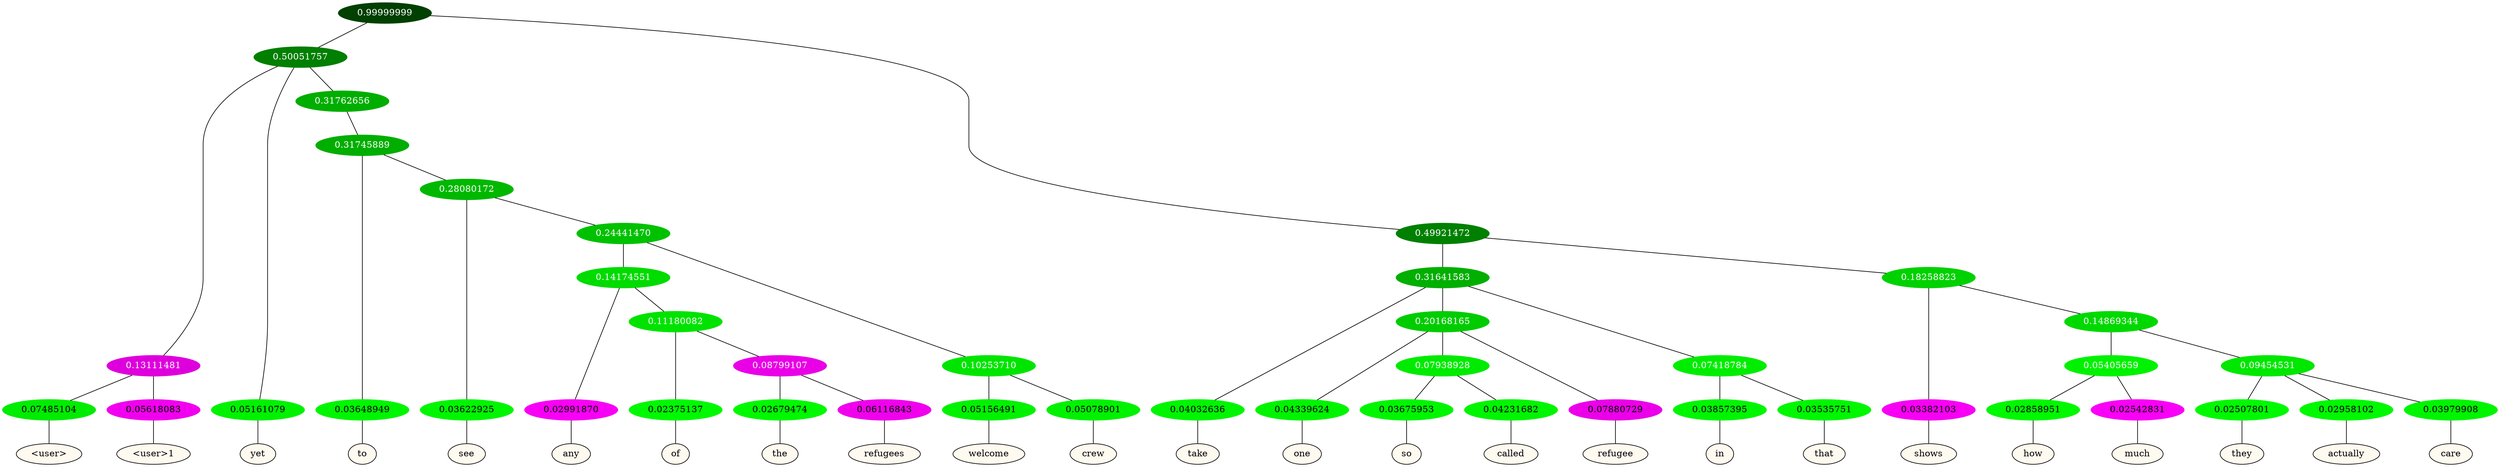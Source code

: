 graph {
	node [format=png height=0.15 nodesep=0.001 ordering=out overlap=prism overlap_scaling=0.01 ranksep=0.001 ratio=0.2 style=filled width=0.15]
	{
		rank=same
		a_w_8 [label="\<user\>" color=black fillcolor=floralwhite style="filled,solid"]
		a_w_9 [label="\<user\>1" color=black fillcolor=floralwhite style="filled,solid"]
		a_w_4 [label=yet color=black fillcolor=floralwhite style="filled,solid"]
		a_w_16 [label=to color=black fillcolor=floralwhite style="filled,solid"]
		a_w_25 [label=see color=black fillcolor=floralwhite style="filled,solid"]
		a_w_36 [label=any color=black fillcolor=floralwhite style="filled,solid"]
		a_w_40 [label=of color=black fillcolor=floralwhite style="filled,solid"]
		a_w_42 [label=the color=black fillcolor=floralwhite style="filled,solid"]
		a_w_43 [label=refugees color=black fillcolor=floralwhite style="filled,solid"]
		a_w_38 [label=welcome color=black fillcolor=floralwhite style="filled,solid"]
		a_w_39 [label=crew color=black fillcolor=floralwhite style="filled,solid"]
		a_w_11 [label=take color=black fillcolor=floralwhite style="filled,solid"]
		a_w_18 [label=one color=black fillcolor=floralwhite style="filled,solid"]
		a_w_27 [label=so color=black fillcolor=floralwhite style="filled,solid"]
		a_w_28 [label=called color=black fillcolor=floralwhite style="filled,solid"]
		a_w_20 [label=refugee color=black fillcolor=floralwhite style="filled,solid"]
		a_w_21 [label=in color=black fillcolor=floralwhite style="filled,solid"]
		a_w_22 [label=that color=black fillcolor=floralwhite style="filled,solid"]
		a_w_14 [label=shows color=black fillcolor=floralwhite style="filled,solid"]
		a_w_29 [label=how color=black fillcolor=floralwhite style="filled,solid"]
		a_w_30 [label=much color=black fillcolor=floralwhite style="filled,solid"]
		a_w_31 [label=they color=black fillcolor=floralwhite style="filled,solid"]
		a_w_32 [label=actually color=black fillcolor=floralwhite style="filled,solid"]
		a_w_33 [label=care color=black fillcolor=floralwhite style="filled,solid"]
	}
	a_n_8 -- a_w_8
	a_n_9 -- a_w_9
	a_n_4 -- a_w_4
	a_n_16 -- a_w_16
	a_n_25 -- a_w_25
	a_n_36 -- a_w_36
	a_n_40 -- a_w_40
	a_n_42 -- a_w_42
	a_n_43 -- a_w_43
	a_n_38 -- a_w_38
	a_n_39 -- a_w_39
	a_n_11 -- a_w_11
	a_n_18 -- a_w_18
	a_n_27 -- a_w_27
	a_n_28 -- a_w_28
	a_n_20 -- a_w_20
	a_n_21 -- a_w_21
	a_n_22 -- a_w_22
	a_n_14 -- a_w_14
	a_n_29 -- a_w_29
	a_n_30 -- a_w_30
	a_n_31 -- a_w_31
	a_n_32 -- a_w_32
	a_n_33 -- a_w_33
	{
		rank=same
		a_n_8 [label=0.07485104 color="0.334 1.000 0.925" fontcolor=black]
		a_n_9 [label=0.05618083 color="0.835 1.000 0.944" fontcolor=black]
		a_n_4 [label=0.05161079 color="0.334 1.000 0.948" fontcolor=black]
		a_n_16 [label=0.03648949 color="0.334 1.000 0.964" fontcolor=black]
		a_n_25 [label=0.03622925 color="0.334 1.000 0.964" fontcolor=black]
		a_n_36 [label=0.02991870 color="0.835 1.000 0.970" fontcolor=black]
		a_n_40 [label=0.02375137 color="0.334 1.000 0.976" fontcolor=black]
		a_n_42 [label=0.02679474 color="0.334 1.000 0.973" fontcolor=black]
		a_n_43 [label=0.06116843 color="0.835 1.000 0.939" fontcolor=black]
		a_n_38 [label=0.05156491 color="0.334 1.000 0.948" fontcolor=black]
		a_n_39 [label=0.05078901 color="0.334 1.000 0.949" fontcolor=black]
		a_n_11 [label=0.04032636 color="0.334 1.000 0.960" fontcolor=black]
		a_n_18 [label=0.04339624 color="0.334 1.000 0.957" fontcolor=black]
		a_n_27 [label=0.03675953 color="0.334 1.000 0.963" fontcolor=black]
		a_n_28 [label=0.04231682 color="0.334 1.000 0.958" fontcolor=black]
		a_n_20 [label=0.07880729 color="0.835 1.000 0.921" fontcolor=black]
		a_n_21 [label=0.03857395 color="0.334 1.000 0.961" fontcolor=black]
		a_n_22 [label=0.03535751 color="0.334 1.000 0.965" fontcolor=black]
		a_n_14 [label=0.03382103 color="0.835 1.000 0.966" fontcolor=black]
		a_n_29 [label=0.02858951 color="0.334 1.000 0.971" fontcolor=black]
		a_n_30 [label=0.02542831 color="0.835 1.000 0.975" fontcolor=black]
		a_n_31 [label=0.02507801 color="0.334 1.000 0.975" fontcolor=black]
		a_n_32 [label=0.02958102 color="0.334 1.000 0.970" fontcolor=black]
		a_n_33 [label=0.03979908 color="0.334 1.000 0.960" fontcolor=black]
	}
	a_n_0 [label=0.99999999 color="0.334 1.000 0.250" fontcolor=grey99]
	a_n_1 [label=0.50051757 color="0.334 1.000 0.499" fontcolor=grey99]
	a_n_0 -- a_n_1
	a_n_2 [label=0.49921472 color="0.334 1.000 0.501" fontcolor=grey99]
	a_n_0 -- a_n_2
	a_n_3 [label=0.13111481 color="0.835 1.000 0.869" fontcolor=grey99]
	a_n_1 -- a_n_3
	a_n_1 -- a_n_4
	a_n_5 [label=0.31762656 color="0.334 1.000 0.682" fontcolor=grey99]
	a_n_1 -- a_n_5
	a_n_6 [label=0.31641583 color="0.334 1.000 0.684" fontcolor=grey99]
	a_n_2 -- a_n_6
	a_n_7 [label=0.18258823 color="0.334 1.000 0.817" fontcolor=grey99]
	a_n_2 -- a_n_7
	a_n_3 -- a_n_8
	a_n_3 -- a_n_9
	a_n_10 [label=0.31745889 color="0.334 1.000 0.683" fontcolor=grey99]
	a_n_5 -- a_n_10
	a_n_6 -- a_n_11
	a_n_12 [label=0.20168165 color="0.334 1.000 0.798" fontcolor=grey99]
	a_n_6 -- a_n_12
	a_n_13 [label=0.07418784 color="0.334 1.000 0.926" fontcolor=grey99]
	a_n_6 -- a_n_13
	a_n_7 -- a_n_14
	a_n_15 [label=0.14869344 color="0.334 1.000 0.851" fontcolor=grey99]
	a_n_7 -- a_n_15
	a_n_10 -- a_n_16
	a_n_17 [label=0.28080172 color="0.334 1.000 0.719" fontcolor=grey99]
	a_n_10 -- a_n_17
	a_n_12 -- a_n_18
	a_n_19 [label=0.07938928 color="0.334 1.000 0.921" fontcolor=grey99]
	a_n_12 -- a_n_19
	a_n_12 -- a_n_20
	a_n_13 -- a_n_21
	a_n_13 -- a_n_22
	a_n_23 [label=0.05405659 color="0.334 1.000 0.946" fontcolor=grey99]
	a_n_15 -- a_n_23
	a_n_24 [label=0.09454531 color="0.334 1.000 0.905" fontcolor=grey99]
	a_n_15 -- a_n_24
	a_n_17 -- a_n_25
	a_n_26 [label=0.24441470 color="0.334 1.000 0.756" fontcolor=grey99]
	a_n_17 -- a_n_26
	a_n_19 -- a_n_27
	a_n_19 -- a_n_28
	a_n_23 -- a_n_29
	a_n_23 -- a_n_30
	a_n_24 -- a_n_31
	a_n_24 -- a_n_32
	a_n_24 -- a_n_33
	a_n_34 [label=0.14174551 color="0.334 1.000 0.858" fontcolor=grey99]
	a_n_26 -- a_n_34
	a_n_35 [label=0.10253710 color="0.334 1.000 0.897" fontcolor=grey99]
	a_n_26 -- a_n_35
	a_n_34 -- a_n_36
	a_n_37 [label=0.11180082 color="0.334 1.000 0.888" fontcolor=grey99]
	a_n_34 -- a_n_37
	a_n_35 -- a_n_38
	a_n_35 -- a_n_39
	a_n_37 -- a_n_40
	a_n_41 [label=0.08799107 color="0.835 1.000 0.912" fontcolor=grey99]
	a_n_37 -- a_n_41
	a_n_41 -- a_n_42
	a_n_41 -- a_n_43
}
